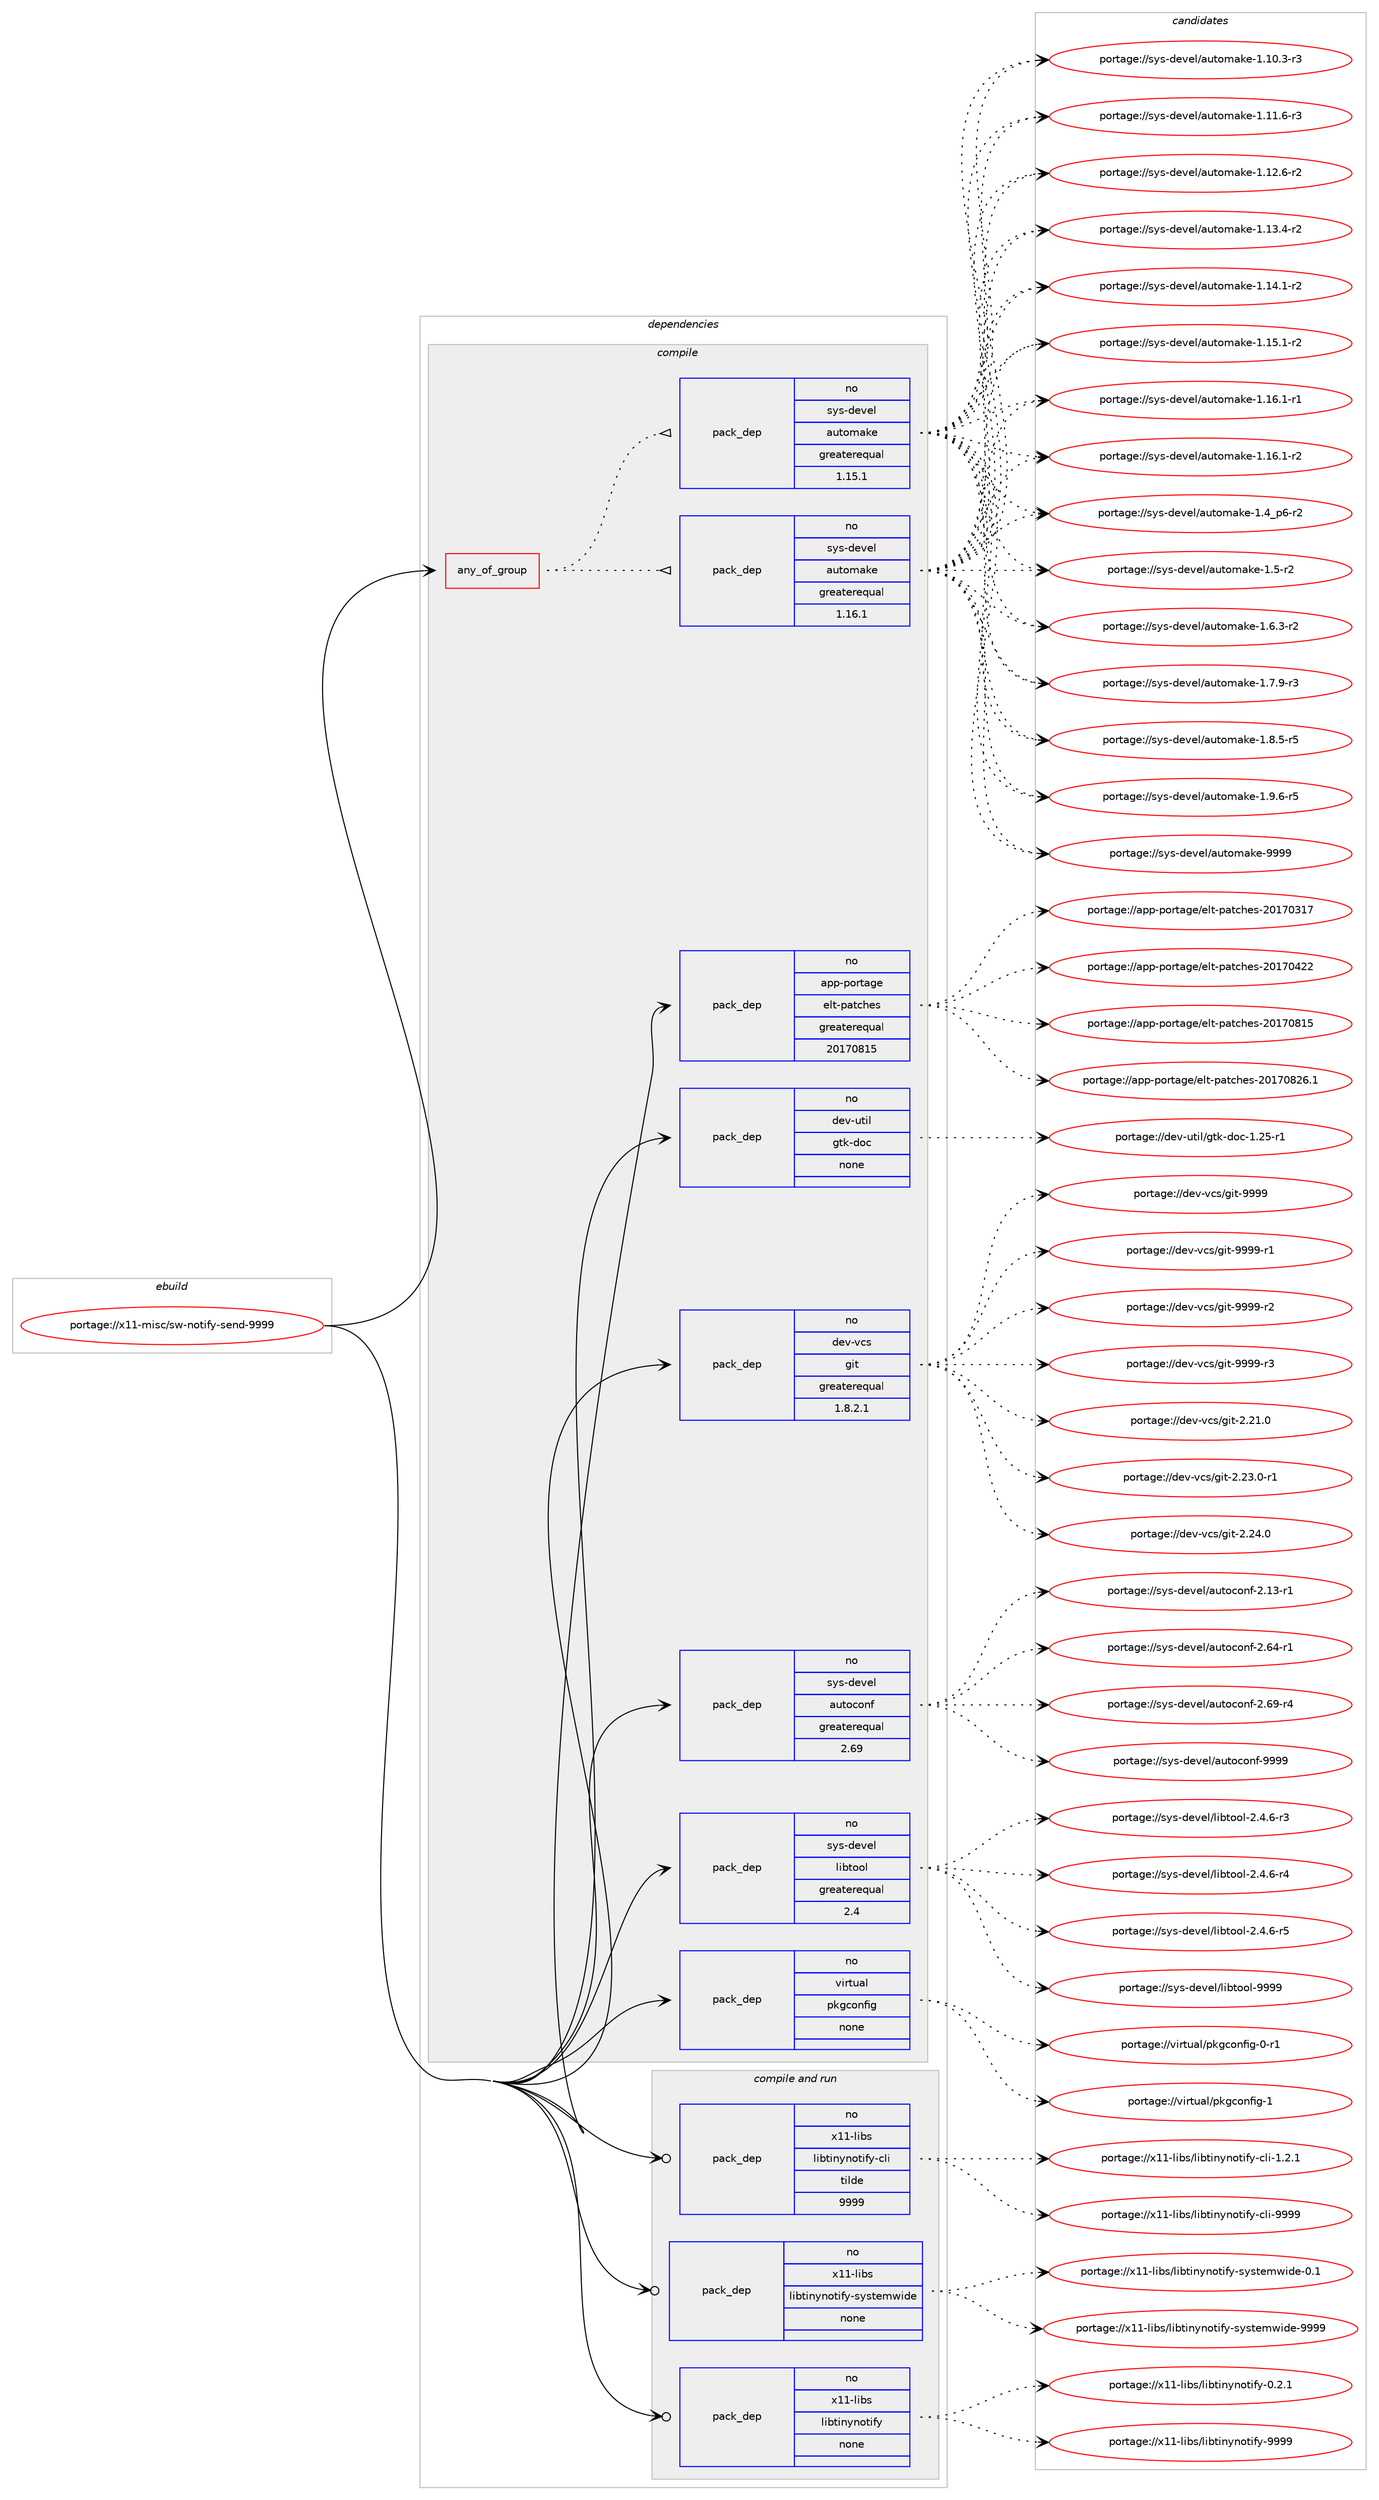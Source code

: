 digraph prolog {

# *************
# Graph options
# *************

newrank=true;
concentrate=true;
compound=true;
graph [rankdir=LR,fontname=Helvetica,fontsize=10,ranksep=1.5];#, ranksep=2.5, nodesep=0.2];
edge  [arrowhead=vee];
node  [fontname=Helvetica,fontsize=10];

# **********
# The ebuild
# **********

subgraph cluster_leftcol {
color=gray;
rank=same;
label=<<i>ebuild</i>>;
id [label="portage://x11-misc/sw-notify-send-9999", color=red, width=4, href="../x11-misc/sw-notify-send-9999.svg"];
}

# ****************
# The dependencies
# ****************

subgraph cluster_midcol {
color=gray;
label=<<i>dependencies</i>>;
subgraph cluster_compile {
fillcolor="#eeeeee";
style=filled;
label=<<i>compile</i>>;
subgraph any7897 {
dependency454396 [label=<<TABLE BORDER="0" CELLBORDER="1" CELLSPACING="0" CELLPADDING="4"><TR><TD CELLPADDING="10">any_of_group</TD></TR></TABLE>>, shape=none, color=red];subgraph pack337633 {
dependency454397 [label=<<TABLE BORDER="0" CELLBORDER="1" CELLSPACING="0" CELLPADDING="4" WIDTH="220"><TR><TD ROWSPAN="6" CELLPADDING="30">pack_dep</TD></TR><TR><TD WIDTH="110">no</TD></TR><TR><TD>sys-devel</TD></TR><TR><TD>automake</TD></TR><TR><TD>greaterequal</TD></TR><TR><TD>1.16.1</TD></TR></TABLE>>, shape=none, color=blue];
}
dependency454396:e -> dependency454397:w [weight=20,style="dotted",arrowhead="oinv"];
subgraph pack337634 {
dependency454398 [label=<<TABLE BORDER="0" CELLBORDER="1" CELLSPACING="0" CELLPADDING="4" WIDTH="220"><TR><TD ROWSPAN="6" CELLPADDING="30">pack_dep</TD></TR><TR><TD WIDTH="110">no</TD></TR><TR><TD>sys-devel</TD></TR><TR><TD>automake</TD></TR><TR><TD>greaterequal</TD></TR><TR><TD>1.15.1</TD></TR></TABLE>>, shape=none, color=blue];
}
dependency454396:e -> dependency454398:w [weight=20,style="dotted",arrowhead="oinv"];
}
id:e -> dependency454396:w [weight=20,style="solid",arrowhead="vee"];
subgraph pack337635 {
dependency454399 [label=<<TABLE BORDER="0" CELLBORDER="1" CELLSPACING="0" CELLPADDING="4" WIDTH="220"><TR><TD ROWSPAN="6" CELLPADDING="30">pack_dep</TD></TR><TR><TD WIDTH="110">no</TD></TR><TR><TD>app-portage</TD></TR><TR><TD>elt-patches</TD></TR><TR><TD>greaterequal</TD></TR><TR><TD>20170815</TD></TR></TABLE>>, shape=none, color=blue];
}
id:e -> dependency454399:w [weight=20,style="solid",arrowhead="vee"];
subgraph pack337636 {
dependency454400 [label=<<TABLE BORDER="0" CELLBORDER="1" CELLSPACING="0" CELLPADDING="4" WIDTH="220"><TR><TD ROWSPAN="6" CELLPADDING="30">pack_dep</TD></TR><TR><TD WIDTH="110">no</TD></TR><TR><TD>dev-util</TD></TR><TR><TD>gtk-doc</TD></TR><TR><TD>none</TD></TR><TR><TD></TD></TR></TABLE>>, shape=none, color=blue];
}
id:e -> dependency454400:w [weight=20,style="solid",arrowhead="vee"];
subgraph pack337637 {
dependency454401 [label=<<TABLE BORDER="0" CELLBORDER="1" CELLSPACING="0" CELLPADDING="4" WIDTH="220"><TR><TD ROWSPAN="6" CELLPADDING="30">pack_dep</TD></TR><TR><TD WIDTH="110">no</TD></TR><TR><TD>dev-vcs</TD></TR><TR><TD>git</TD></TR><TR><TD>greaterequal</TD></TR><TR><TD>1.8.2.1</TD></TR></TABLE>>, shape=none, color=blue];
}
id:e -> dependency454401:w [weight=20,style="solid",arrowhead="vee"];
subgraph pack337638 {
dependency454402 [label=<<TABLE BORDER="0" CELLBORDER="1" CELLSPACING="0" CELLPADDING="4" WIDTH="220"><TR><TD ROWSPAN="6" CELLPADDING="30">pack_dep</TD></TR><TR><TD WIDTH="110">no</TD></TR><TR><TD>sys-devel</TD></TR><TR><TD>autoconf</TD></TR><TR><TD>greaterequal</TD></TR><TR><TD>2.69</TD></TR></TABLE>>, shape=none, color=blue];
}
id:e -> dependency454402:w [weight=20,style="solid",arrowhead="vee"];
subgraph pack337639 {
dependency454403 [label=<<TABLE BORDER="0" CELLBORDER="1" CELLSPACING="0" CELLPADDING="4" WIDTH="220"><TR><TD ROWSPAN="6" CELLPADDING="30">pack_dep</TD></TR><TR><TD WIDTH="110">no</TD></TR><TR><TD>sys-devel</TD></TR><TR><TD>libtool</TD></TR><TR><TD>greaterequal</TD></TR><TR><TD>2.4</TD></TR></TABLE>>, shape=none, color=blue];
}
id:e -> dependency454403:w [weight=20,style="solid",arrowhead="vee"];
subgraph pack337640 {
dependency454404 [label=<<TABLE BORDER="0" CELLBORDER="1" CELLSPACING="0" CELLPADDING="4" WIDTH="220"><TR><TD ROWSPAN="6" CELLPADDING="30">pack_dep</TD></TR><TR><TD WIDTH="110">no</TD></TR><TR><TD>virtual</TD></TR><TR><TD>pkgconfig</TD></TR><TR><TD>none</TD></TR><TR><TD></TD></TR></TABLE>>, shape=none, color=blue];
}
id:e -> dependency454404:w [weight=20,style="solid",arrowhead="vee"];
}
subgraph cluster_compileandrun {
fillcolor="#eeeeee";
style=filled;
label=<<i>compile and run</i>>;
subgraph pack337641 {
dependency454405 [label=<<TABLE BORDER="0" CELLBORDER="1" CELLSPACING="0" CELLPADDING="4" WIDTH="220"><TR><TD ROWSPAN="6" CELLPADDING="30">pack_dep</TD></TR><TR><TD WIDTH="110">no</TD></TR><TR><TD>x11-libs</TD></TR><TR><TD>libtinynotify</TD></TR><TR><TD>none</TD></TR><TR><TD></TD></TR></TABLE>>, shape=none, color=blue];
}
id:e -> dependency454405:w [weight=20,style="solid",arrowhead="odotvee"];
subgraph pack337642 {
dependency454406 [label=<<TABLE BORDER="0" CELLBORDER="1" CELLSPACING="0" CELLPADDING="4" WIDTH="220"><TR><TD ROWSPAN="6" CELLPADDING="30">pack_dep</TD></TR><TR><TD WIDTH="110">no</TD></TR><TR><TD>x11-libs</TD></TR><TR><TD>libtinynotify-cli</TD></TR><TR><TD>tilde</TD></TR><TR><TD>9999</TD></TR></TABLE>>, shape=none, color=blue];
}
id:e -> dependency454406:w [weight=20,style="solid",arrowhead="odotvee"];
subgraph pack337643 {
dependency454407 [label=<<TABLE BORDER="0" CELLBORDER="1" CELLSPACING="0" CELLPADDING="4" WIDTH="220"><TR><TD ROWSPAN="6" CELLPADDING="30">pack_dep</TD></TR><TR><TD WIDTH="110">no</TD></TR><TR><TD>x11-libs</TD></TR><TR><TD>libtinynotify-systemwide</TD></TR><TR><TD>none</TD></TR><TR><TD></TD></TR></TABLE>>, shape=none, color=blue];
}
id:e -> dependency454407:w [weight=20,style="solid",arrowhead="odotvee"];
}
subgraph cluster_run {
fillcolor="#eeeeee";
style=filled;
label=<<i>run</i>>;
}
}

# **************
# The candidates
# **************

subgraph cluster_choices {
rank=same;
color=gray;
label=<<i>candidates</i>>;

subgraph choice337633 {
color=black;
nodesep=1;
choiceportage11512111545100101118101108479711711611110997107101454946494846514511451 [label="portage://sys-devel/automake-1.10.3-r3", color=red, width=4,href="../sys-devel/automake-1.10.3-r3.svg"];
choiceportage11512111545100101118101108479711711611110997107101454946494946544511451 [label="portage://sys-devel/automake-1.11.6-r3", color=red, width=4,href="../sys-devel/automake-1.11.6-r3.svg"];
choiceportage11512111545100101118101108479711711611110997107101454946495046544511450 [label="portage://sys-devel/automake-1.12.6-r2", color=red, width=4,href="../sys-devel/automake-1.12.6-r2.svg"];
choiceportage11512111545100101118101108479711711611110997107101454946495146524511450 [label="portage://sys-devel/automake-1.13.4-r2", color=red, width=4,href="../sys-devel/automake-1.13.4-r2.svg"];
choiceportage11512111545100101118101108479711711611110997107101454946495246494511450 [label="portage://sys-devel/automake-1.14.1-r2", color=red, width=4,href="../sys-devel/automake-1.14.1-r2.svg"];
choiceportage11512111545100101118101108479711711611110997107101454946495346494511450 [label="portage://sys-devel/automake-1.15.1-r2", color=red, width=4,href="../sys-devel/automake-1.15.1-r2.svg"];
choiceportage11512111545100101118101108479711711611110997107101454946495446494511449 [label="portage://sys-devel/automake-1.16.1-r1", color=red, width=4,href="../sys-devel/automake-1.16.1-r1.svg"];
choiceportage11512111545100101118101108479711711611110997107101454946495446494511450 [label="portage://sys-devel/automake-1.16.1-r2", color=red, width=4,href="../sys-devel/automake-1.16.1-r2.svg"];
choiceportage115121115451001011181011084797117116111109971071014549465295112544511450 [label="portage://sys-devel/automake-1.4_p6-r2", color=red, width=4,href="../sys-devel/automake-1.4_p6-r2.svg"];
choiceportage11512111545100101118101108479711711611110997107101454946534511450 [label="portage://sys-devel/automake-1.5-r2", color=red, width=4,href="../sys-devel/automake-1.5-r2.svg"];
choiceportage115121115451001011181011084797117116111109971071014549465446514511450 [label="portage://sys-devel/automake-1.6.3-r2", color=red, width=4,href="../sys-devel/automake-1.6.3-r2.svg"];
choiceportage115121115451001011181011084797117116111109971071014549465546574511451 [label="portage://sys-devel/automake-1.7.9-r3", color=red, width=4,href="../sys-devel/automake-1.7.9-r3.svg"];
choiceportage115121115451001011181011084797117116111109971071014549465646534511453 [label="portage://sys-devel/automake-1.8.5-r5", color=red, width=4,href="../sys-devel/automake-1.8.5-r5.svg"];
choiceportage115121115451001011181011084797117116111109971071014549465746544511453 [label="portage://sys-devel/automake-1.9.6-r5", color=red, width=4,href="../sys-devel/automake-1.9.6-r5.svg"];
choiceportage115121115451001011181011084797117116111109971071014557575757 [label="portage://sys-devel/automake-9999", color=red, width=4,href="../sys-devel/automake-9999.svg"];
dependency454397:e -> choiceportage11512111545100101118101108479711711611110997107101454946494846514511451:w [style=dotted,weight="100"];
dependency454397:e -> choiceportage11512111545100101118101108479711711611110997107101454946494946544511451:w [style=dotted,weight="100"];
dependency454397:e -> choiceportage11512111545100101118101108479711711611110997107101454946495046544511450:w [style=dotted,weight="100"];
dependency454397:e -> choiceportage11512111545100101118101108479711711611110997107101454946495146524511450:w [style=dotted,weight="100"];
dependency454397:e -> choiceportage11512111545100101118101108479711711611110997107101454946495246494511450:w [style=dotted,weight="100"];
dependency454397:e -> choiceportage11512111545100101118101108479711711611110997107101454946495346494511450:w [style=dotted,weight="100"];
dependency454397:e -> choiceportage11512111545100101118101108479711711611110997107101454946495446494511449:w [style=dotted,weight="100"];
dependency454397:e -> choiceportage11512111545100101118101108479711711611110997107101454946495446494511450:w [style=dotted,weight="100"];
dependency454397:e -> choiceportage115121115451001011181011084797117116111109971071014549465295112544511450:w [style=dotted,weight="100"];
dependency454397:e -> choiceportage11512111545100101118101108479711711611110997107101454946534511450:w [style=dotted,weight="100"];
dependency454397:e -> choiceportage115121115451001011181011084797117116111109971071014549465446514511450:w [style=dotted,weight="100"];
dependency454397:e -> choiceportage115121115451001011181011084797117116111109971071014549465546574511451:w [style=dotted,weight="100"];
dependency454397:e -> choiceportage115121115451001011181011084797117116111109971071014549465646534511453:w [style=dotted,weight="100"];
dependency454397:e -> choiceportage115121115451001011181011084797117116111109971071014549465746544511453:w [style=dotted,weight="100"];
dependency454397:e -> choiceportage115121115451001011181011084797117116111109971071014557575757:w [style=dotted,weight="100"];
}
subgraph choice337634 {
color=black;
nodesep=1;
choiceportage11512111545100101118101108479711711611110997107101454946494846514511451 [label="portage://sys-devel/automake-1.10.3-r3", color=red, width=4,href="../sys-devel/automake-1.10.3-r3.svg"];
choiceportage11512111545100101118101108479711711611110997107101454946494946544511451 [label="portage://sys-devel/automake-1.11.6-r3", color=red, width=4,href="../sys-devel/automake-1.11.6-r3.svg"];
choiceportage11512111545100101118101108479711711611110997107101454946495046544511450 [label="portage://sys-devel/automake-1.12.6-r2", color=red, width=4,href="../sys-devel/automake-1.12.6-r2.svg"];
choiceportage11512111545100101118101108479711711611110997107101454946495146524511450 [label="portage://sys-devel/automake-1.13.4-r2", color=red, width=4,href="../sys-devel/automake-1.13.4-r2.svg"];
choiceportage11512111545100101118101108479711711611110997107101454946495246494511450 [label="portage://sys-devel/automake-1.14.1-r2", color=red, width=4,href="../sys-devel/automake-1.14.1-r2.svg"];
choiceportage11512111545100101118101108479711711611110997107101454946495346494511450 [label="portage://sys-devel/automake-1.15.1-r2", color=red, width=4,href="../sys-devel/automake-1.15.1-r2.svg"];
choiceportage11512111545100101118101108479711711611110997107101454946495446494511449 [label="portage://sys-devel/automake-1.16.1-r1", color=red, width=4,href="../sys-devel/automake-1.16.1-r1.svg"];
choiceportage11512111545100101118101108479711711611110997107101454946495446494511450 [label="portage://sys-devel/automake-1.16.1-r2", color=red, width=4,href="../sys-devel/automake-1.16.1-r2.svg"];
choiceportage115121115451001011181011084797117116111109971071014549465295112544511450 [label="portage://sys-devel/automake-1.4_p6-r2", color=red, width=4,href="../sys-devel/automake-1.4_p6-r2.svg"];
choiceportage11512111545100101118101108479711711611110997107101454946534511450 [label="portage://sys-devel/automake-1.5-r2", color=red, width=4,href="../sys-devel/automake-1.5-r2.svg"];
choiceportage115121115451001011181011084797117116111109971071014549465446514511450 [label="portage://sys-devel/automake-1.6.3-r2", color=red, width=4,href="../sys-devel/automake-1.6.3-r2.svg"];
choiceportage115121115451001011181011084797117116111109971071014549465546574511451 [label="portage://sys-devel/automake-1.7.9-r3", color=red, width=4,href="../sys-devel/automake-1.7.9-r3.svg"];
choiceportage115121115451001011181011084797117116111109971071014549465646534511453 [label="portage://sys-devel/automake-1.8.5-r5", color=red, width=4,href="../sys-devel/automake-1.8.5-r5.svg"];
choiceportage115121115451001011181011084797117116111109971071014549465746544511453 [label="portage://sys-devel/automake-1.9.6-r5", color=red, width=4,href="../sys-devel/automake-1.9.6-r5.svg"];
choiceportage115121115451001011181011084797117116111109971071014557575757 [label="portage://sys-devel/automake-9999", color=red, width=4,href="../sys-devel/automake-9999.svg"];
dependency454398:e -> choiceportage11512111545100101118101108479711711611110997107101454946494846514511451:w [style=dotted,weight="100"];
dependency454398:e -> choiceportage11512111545100101118101108479711711611110997107101454946494946544511451:w [style=dotted,weight="100"];
dependency454398:e -> choiceportage11512111545100101118101108479711711611110997107101454946495046544511450:w [style=dotted,weight="100"];
dependency454398:e -> choiceportage11512111545100101118101108479711711611110997107101454946495146524511450:w [style=dotted,weight="100"];
dependency454398:e -> choiceportage11512111545100101118101108479711711611110997107101454946495246494511450:w [style=dotted,weight="100"];
dependency454398:e -> choiceportage11512111545100101118101108479711711611110997107101454946495346494511450:w [style=dotted,weight="100"];
dependency454398:e -> choiceportage11512111545100101118101108479711711611110997107101454946495446494511449:w [style=dotted,weight="100"];
dependency454398:e -> choiceportage11512111545100101118101108479711711611110997107101454946495446494511450:w [style=dotted,weight="100"];
dependency454398:e -> choiceportage115121115451001011181011084797117116111109971071014549465295112544511450:w [style=dotted,weight="100"];
dependency454398:e -> choiceportage11512111545100101118101108479711711611110997107101454946534511450:w [style=dotted,weight="100"];
dependency454398:e -> choiceportage115121115451001011181011084797117116111109971071014549465446514511450:w [style=dotted,weight="100"];
dependency454398:e -> choiceportage115121115451001011181011084797117116111109971071014549465546574511451:w [style=dotted,weight="100"];
dependency454398:e -> choiceportage115121115451001011181011084797117116111109971071014549465646534511453:w [style=dotted,weight="100"];
dependency454398:e -> choiceportage115121115451001011181011084797117116111109971071014549465746544511453:w [style=dotted,weight="100"];
dependency454398:e -> choiceportage115121115451001011181011084797117116111109971071014557575757:w [style=dotted,weight="100"];
}
subgraph choice337635 {
color=black;
nodesep=1;
choiceportage97112112451121111141169710310147101108116451129711699104101115455048495548514955 [label="portage://app-portage/elt-patches-20170317", color=red, width=4,href="../app-portage/elt-patches-20170317.svg"];
choiceportage97112112451121111141169710310147101108116451129711699104101115455048495548525050 [label="portage://app-portage/elt-patches-20170422", color=red, width=4,href="../app-portage/elt-patches-20170422.svg"];
choiceportage97112112451121111141169710310147101108116451129711699104101115455048495548564953 [label="portage://app-portage/elt-patches-20170815", color=red, width=4,href="../app-portage/elt-patches-20170815.svg"];
choiceportage971121124511211111411697103101471011081164511297116991041011154550484955485650544649 [label="portage://app-portage/elt-patches-20170826.1", color=red, width=4,href="../app-portage/elt-patches-20170826.1.svg"];
dependency454399:e -> choiceportage97112112451121111141169710310147101108116451129711699104101115455048495548514955:w [style=dotted,weight="100"];
dependency454399:e -> choiceportage97112112451121111141169710310147101108116451129711699104101115455048495548525050:w [style=dotted,weight="100"];
dependency454399:e -> choiceportage97112112451121111141169710310147101108116451129711699104101115455048495548564953:w [style=dotted,weight="100"];
dependency454399:e -> choiceportage971121124511211111411697103101471011081164511297116991041011154550484955485650544649:w [style=dotted,weight="100"];
}
subgraph choice337636 {
color=black;
nodesep=1;
choiceportage1001011184511711610510847103116107451001119945494650534511449 [label="portage://dev-util/gtk-doc-1.25-r1", color=red, width=4,href="../dev-util/gtk-doc-1.25-r1.svg"];
dependency454400:e -> choiceportage1001011184511711610510847103116107451001119945494650534511449:w [style=dotted,weight="100"];
}
subgraph choice337637 {
color=black;
nodesep=1;
choiceportage10010111845118991154710310511645504650494648 [label="portage://dev-vcs/git-2.21.0", color=red, width=4,href="../dev-vcs/git-2.21.0.svg"];
choiceportage100101118451189911547103105116455046505146484511449 [label="portage://dev-vcs/git-2.23.0-r1", color=red, width=4,href="../dev-vcs/git-2.23.0-r1.svg"];
choiceportage10010111845118991154710310511645504650524648 [label="portage://dev-vcs/git-2.24.0", color=red, width=4,href="../dev-vcs/git-2.24.0.svg"];
choiceportage1001011184511899115471031051164557575757 [label="portage://dev-vcs/git-9999", color=red, width=4,href="../dev-vcs/git-9999.svg"];
choiceportage10010111845118991154710310511645575757574511449 [label="portage://dev-vcs/git-9999-r1", color=red, width=4,href="../dev-vcs/git-9999-r1.svg"];
choiceportage10010111845118991154710310511645575757574511450 [label="portage://dev-vcs/git-9999-r2", color=red, width=4,href="../dev-vcs/git-9999-r2.svg"];
choiceportage10010111845118991154710310511645575757574511451 [label="portage://dev-vcs/git-9999-r3", color=red, width=4,href="../dev-vcs/git-9999-r3.svg"];
dependency454401:e -> choiceportage10010111845118991154710310511645504650494648:w [style=dotted,weight="100"];
dependency454401:e -> choiceportage100101118451189911547103105116455046505146484511449:w [style=dotted,weight="100"];
dependency454401:e -> choiceportage10010111845118991154710310511645504650524648:w [style=dotted,weight="100"];
dependency454401:e -> choiceportage1001011184511899115471031051164557575757:w [style=dotted,weight="100"];
dependency454401:e -> choiceportage10010111845118991154710310511645575757574511449:w [style=dotted,weight="100"];
dependency454401:e -> choiceportage10010111845118991154710310511645575757574511450:w [style=dotted,weight="100"];
dependency454401:e -> choiceportage10010111845118991154710310511645575757574511451:w [style=dotted,weight="100"];
}
subgraph choice337638 {
color=black;
nodesep=1;
choiceportage1151211154510010111810110847971171161119911111010245504649514511449 [label="portage://sys-devel/autoconf-2.13-r1", color=red, width=4,href="../sys-devel/autoconf-2.13-r1.svg"];
choiceportage1151211154510010111810110847971171161119911111010245504654524511449 [label="portage://sys-devel/autoconf-2.64-r1", color=red, width=4,href="../sys-devel/autoconf-2.64-r1.svg"];
choiceportage1151211154510010111810110847971171161119911111010245504654574511452 [label="portage://sys-devel/autoconf-2.69-r4", color=red, width=4,href="../sys-devel/autoconf-2.69-r4.svg"];
choiceportage115121115451001011181011084797117116111991111101024557575757 [label="portage://sys-devel/autoconf-9999", color=red, width=4,href="../sys-devel/autoconf-9999.svg"];
dependency454402:e -> choiceportage1151211154510010111810110847971171161119911111010245504649514511449:w [style=dotted,weight="100"];
dependency454402:e -> choiceportage1151211154510010111810110847971171161119911111010245504654524511449:w [style=dotted,weight="100"];
dependency454402:e -> choiceportage1151211154510010111810110847971171161119911111010245504654574511452:w [style=dotted,weight="100"];
dependency454402:e -> choiceportage115121115451001011181011084797117116111991111101024557575757:w [style=dotted,weight="100"];
}
subgraph choice337639 {
color=black;
nodesep=1;
choiceportage1151211154510010111810110847108105981161111111084550465246544511451 [label="portage://sys-devel/libtool-2.4.6-r3", color=red, width=4,href="../sys-devel/libtool-2.4.6-r3.svg"];
choiceportage1151211154510010111810110847108105981161111111084550465246544511452 [label="portage://sys-devel/libtool-2.4.6-r4", color=red, width=4,href="../sys-devel/libtool-2.4.6-r4.svg"];
choiceportage1151211154510010111810110847108105981161111111084550465246544511453 [label="portage://sys-devel/libtool-2.4.6-r5", color=red, width=4,href="../sys-devel/libtool-2.4.6-r5.svg"];
choiceportage1151211154510010111810110847108105981161111111084557575757 [label="portage://sys-devel/libtool-9999", color=red, width=4,href="../sys-devel/libtool-9999.svg"];
dependency454403:e -> choiceportage1151211154510010111810110847108105981161111111084550465246544511451:w [style=dotted,weight="100"];
dependency454403:e -> choiceportage1151211154510010111810110847108105981161111111084550465246544511452:w [style=dotted,weight="100"];
dependency454403:e -> choiceportage1151211154510010111810110847108105981161111111084550465246544511453:w [style=dotted,weight="100"];
dependency454403:e -> choiceportage1151211154510010111810110847108105981161111111084557575757:w [style=dotted,weight="100"];
}
subgraph choice337640 {
color=black;
nodesep=1;
choiceportage11810511411611797108471121071039911111010210510345484511449 [label="portage://virtual/pkgconfig-0-r1", color=red, width=4,href="../virtual/pkgconfig-0-r1.svg"];
choiceportage1181051141161179710847112107103991111101021051034549 [label="portage://virtual/pkgconfig-1", color=red, width=4,href="../virtual/pkgconfig-1.svg"];
dependency454404:e -> choiceportage11810511411611797108471121071039911111010210510345484511449:w [style=dotted,weight="100"];
dependency454404:e -> choiceportage1181051141161179710847112107103991111101021051034549:w [style=dotted,weight="100"];
}
subgraph choice337641 {
color=black;
nodesep=1;
choiceportage120494945108105981154710810598116105110121110111116105102121454846504649 [label="portage://x11-libs/libtinynotify-0.2.1", color=red, width=4,href="../x11-libs/libtinynotify-0.2.1.svg"];
choiceportage1204949451081059811547108105981161051101211101111161051021214557575757 [label="portage://x11-libs/libtinynotify-9999", color=red, width=4,href="../x11-libs/libtinynotify-9999.svg"];
dependency454405:e -> choiceportage120494945108105981154710810598116105110121110111116105102121454846504649:w [style=dotted,weight="100"];
dependency454405:e -> choiceportage1204949451081059811547108105981161051101211101111161051021214557575757:w [style=dotted,weight="100"];
}
subgraph choice337642 {
color=black;
nodesep=1;
choiceportage1204949451081059811547108105981161051101211101111161051021214599108105454946504649 [label="portage://x11-libs/libtinynotify-cli-1.2.1", color=red, width=4,href="../x11-libs/libtinynotify-cli-1.2.1.svg"];
choiceportage12049494510810598115471081059811610511012111011111610510212145991081054557575757 [label="portage://x11-libs/libtinynotify-cli-9999", color=red, width=4,href="../x11-libs/libtinynotify-cli-9999.svg"];
dependency454406:e -> choiceportage1204949451081059811547108105981161051101211101111161051021214599108105454946504649:w [style=dotted,weight="100"];
dependency454406:e -> choiceportage12049494510810598115471081059811610511012111011111610510212145991081054557575757:w [style=dotted,weight="100"];
}
subgraph choice337643 {
color=black;
nodesep=1;
choiceportage1204949451081059811547108105981161051101211101111161051021214511512111511610110911910510010145484649 [label="portage://x11-libs/libtinynotify-systemwide-0.1", color=red, width=4,href="../x11-libs/libtinynotify-systemwide-0.1.svg"];
choiceportage120494945108105981154710810598116105110121110111116105102121451151211151161011091191051001014557575757 [label="portage://x11-libs/libtinynotify-systemwide-9999", color=red, width=4,href="../x11-libs/libtinynotify-systemwide-9999.svg"];
dependency454407:e -> choiceportage1204949451081059811547108105981161051101211101111161051021214511512111511610110911910510010145484649:w [style=dotted,weight="100"];
dependency454407:e -> choiceportage120494945108105981154710810598116105110121110111116105102121451151211151161011091191051001014557575757:w [style=dotted,weight="100"];
}
}

}
